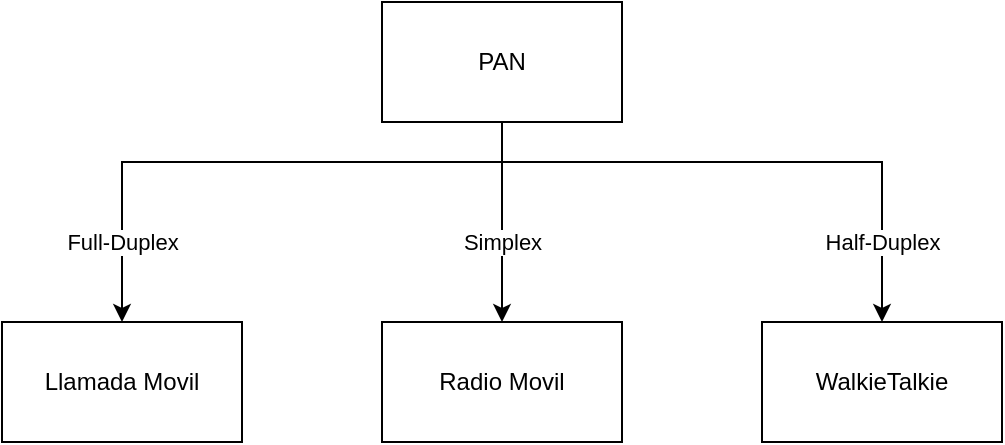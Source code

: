 <mxfile version="20.6.0" type="device"><diagram id="p8SXd2SeQUqkZRla45bi" name="Página-1"><mxGraphModel dx="1422" dy="762" grid="1" gridSize="10" guides="1" tooltips="1" connect="1" arrows="1" fold="1" page="1" pageScale="1" pageWidth="827" pageHeight="1169" math="0" shadow="0"><root><mxCell id="0"/><mxCell id="1" parent="0"/><mxCell id="1DYeHNHv2ixX0PckVk5s-3" value="" style="edgeStyle=orthogonalEdgeStyle;rounded=0;orthogonalLoop=1;jettySize=auto;html=1;" edge="1" parent="1" source="1DYeHNHv2ixX0PckVk5s-1" target="1DYeHNHv2ixX0PckVk5s-2"><mxGeometry relative="1" as="geometry"><Array as="points"><mxPoint x="370" y="320"/><mxPoint x="180" y="320"/></Array></mxGeometry></mxCell><mxCell id="1DYeHNHv2ixX0PckVk5s-9" value="Full-Duplex" style="edgeLabel;html=1;align=center;verticalAlign=middle;resizable=0;points=[];" vertex="1" connectable="0" parent="1DYeHNHv2ixX0PckVk5s-3"><mxGeometry x="0.648" relative="1" as="geometry"><mxPoint y="11" as="offset"/></mxGeometry></mxCell><mxCell id="1DYeHNHv2ixX0PckVk5s-6" value="Simplex" style="edgeStyle=orthogonalEdgeStyle;rounded=0;orthogonalLoop=1;jettySize=auto;html=1;" edge="1" parent="1" source="1DYeHNHv2ixX0PckVk5s-1" target="1DYeHNHv2ixX0PckVk5s-5"><mxGeometry x="0.2" relative="1" as="geometry"><mxPoint as="offset"/></mxGeometry></mxCell><mxCell id="1DYeHNHv2ixX0PckVk5s-8" style="edgeStyle=orthogonalEdgeStyle;rounded=0;orthogonalLoop=1;jettySize=auto;html=1;" edge="1" parent="1" source="1DYeHNHv2ixX0PckVk5s-1" target="1DYeHNHv2ixX0PckVk5s-7"><mxGeometry relative="1" as="geometry"><Array as="points"><mxPoint x="370" y="320"/><mxPoint x="560" y="320"/></Array></mxGeometry></mxCell><mxCell id="1DYeHNHv2ixX0PckVk5s-10" value="Half-Duplex" style="edgeLabel;html=1;align=center;verticalAlign=middle;resizable=0;points=[];" vertex="1" connectable="0" parent="1DYeHNHv2ixX0PckVk5s-8"><mxGeometry x="0.621" y="-1" relative="1" as="geometry"><mxPoint x="1" y="15" as="offset"/></mxGeometry></mxCell><mxCell id="1DYeHNHv2ixX0PckVk5s-1" value="PAN" style="rounded=0;whiteSpace=wrap;html=1;" vertex="1" parent="1"><mxGeometry x="310" y="240" width="120" height="60" as="geometry"/></mxCell><mxCell id="1DYeHNHv2ixX0PckVk5s-2" value="Llamada Movil" style="whiteSpace=wrap;html=1;rounded=0;" vertex="1" parent="1"><mxGeometry x="120" y="400" width="120" height="60" as="geometry"/></mxCell><mxCell id="1DYeHNHv2ixX0PckVk5s-5" value="Radio Movil" style="rounded=0;whiteSpace=wrap;html=1;" vertex="1" parent="1"><mxGeometry x="310" y="400" width="120" height="60" as="geometry"/></mxCell><mxCell id="1DYeHNHv2ixX0PckVk5s-7" value="WalkieTalkie" style="rounded=0;whiteSpace=wrap;html=1;" vertex="1" parent="1"><mxGeometry x="500" y="400" width="120" height="60" as="geometry"/></mxCell></root></mxGraphModel></diagram></mxfile>